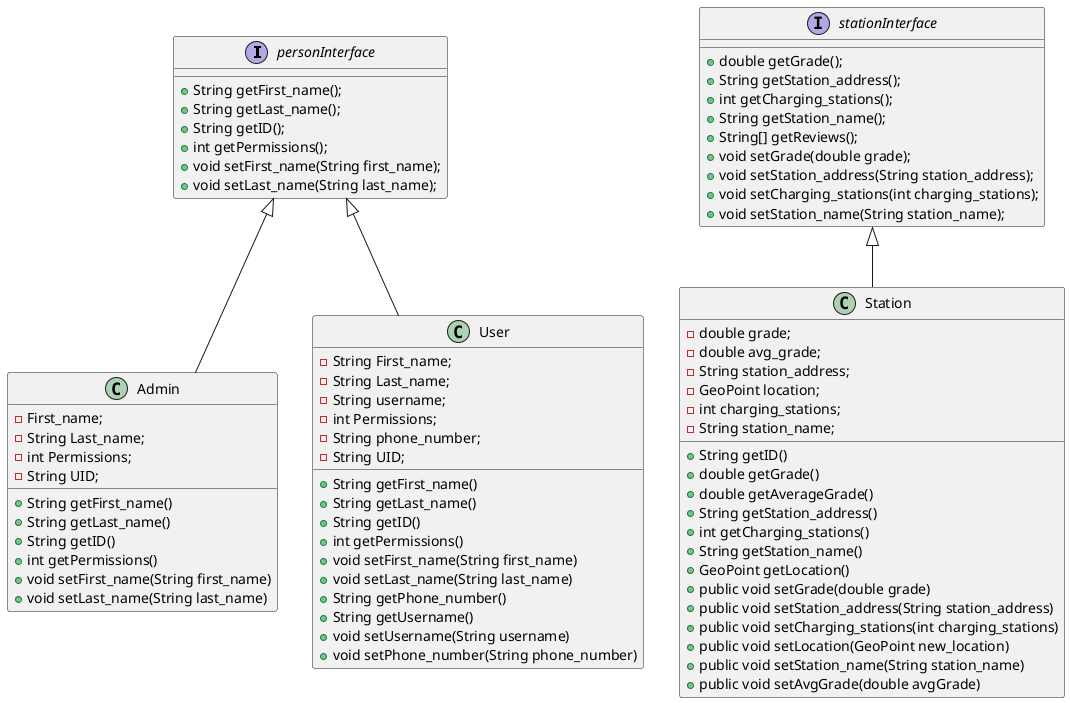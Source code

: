 @startuml
'https://plantuml.com/class-diagram


interface personInterface{
+ String getFirst_name();
+ String getLast_name();
+ String getID();
+ int getPermissions();
+ void setFirst_name(String first_name);
+ void setLast_name(String last_name);

}
interface stationInterface{
+double getGrade();
+String getStation_address();
+int getCharging_stations();
+String getStation_name();
+String[] getReviews();
+void setGrade(double grade);
+void setStation_address(String station_address);
+void setCharging_stations(int charging_stations);
+void setStation_name(String station_name);
}

personInterface <|-- Admin
personInterface <|-- User
stationInterface <|-- Station


class Admin {
-First_name;
-String Last_name;
-int Permissions;
-String UID;
+ String getFirst_name()
+ String getLast_name()
+ String getID()
+ int getPermissions()
+void setFirst_name(String first_name)
+void setLast_name(String last_name)
}


class User {
-String First_name;
-String Last_name;
-String username;
-int Permissions;
-String phone_number;
-String UID;
+ String getFirst_name()
+ String getLast_name()
+ String getID()
+ int getPermissions()
+ void setFirst_name(String first_name)
+ void setLast_name(String last_name)
+ String getPhone_number()
+ String getUsername()
+ void setUsername(String username)
+ void setPhone_number(String phone_number)
}


class Station {
- double grade;
-double avg_grade;
-String station_address;
-GeoPoint location;
-int charging_stations;
-String station_name;
+ String getID()
+ double getGrade()
+ double getAverageGrade()
+ String getStation_address()
+ int getCharging_stations()
+ String getStation_name()
+ GeoPoint getLocation()
+ public void setGrade(double grade)
+ public void setStation_address(String station_address)
+ public void setCharging_stations(int charging_stations)
+ public void setLocation(GeoPoint new_location)
+ public void setStation_name(String station_name)
+ public void setAvgGrade(double avgGrade)

}

@enduml